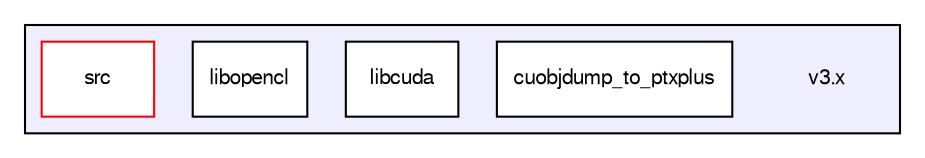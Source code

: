 digraph G {
  bgcolor=transparent;
  compound=true
  node [ fontsize="10", fontname="FreeSans"];
  edge [ labelfontsize="10", labelfontname="FreeSans"];
  subgraph clusterdir_c934b74ccb33d6b9bfd1e576787940d8 {
    graph [ bgcolor="#eeeeff", pencolor="black", label="" URL="dir_c934b74ccb33d6b9bfd1e576787940d8.html"];
    dir_c934b74ccb33d6b9bfd1e576787940d8 [shape=plaintext label="v3.x"];
    dir_6ce7f02c29d61631b73441bd0391f75b [shape=box label="cuobjdump_to_ptxplus" color="black" fillcolor="white" style="filled" URL="dir_6ce7f02c29d61631b73441bd0391f75b.html"];
    dir_95d0423fe277ae8520a93e2bdea567e3 [shape=box label="libcuda" color="black" fillcolor="white" style="filled" URL="dir_95d0423fe277ae8520a93e2bdea567e3.html"];
    dir_dbedd5f44bccf6a41b20311432b80b7d [shape=box label="libopencl" color="black" fillcolor="white" style="filled" URL="dir_dbedd5f44bccf6a41b20311432b80b7d.html"];
    dir_da58ad9beee6988f697f1a76e412a52a [shape=box label="src" color="red" fillcolor="white" style="filled" URL="dir_da58ad9beee6988f697f1a76e412a52a.html"];
  }
}
